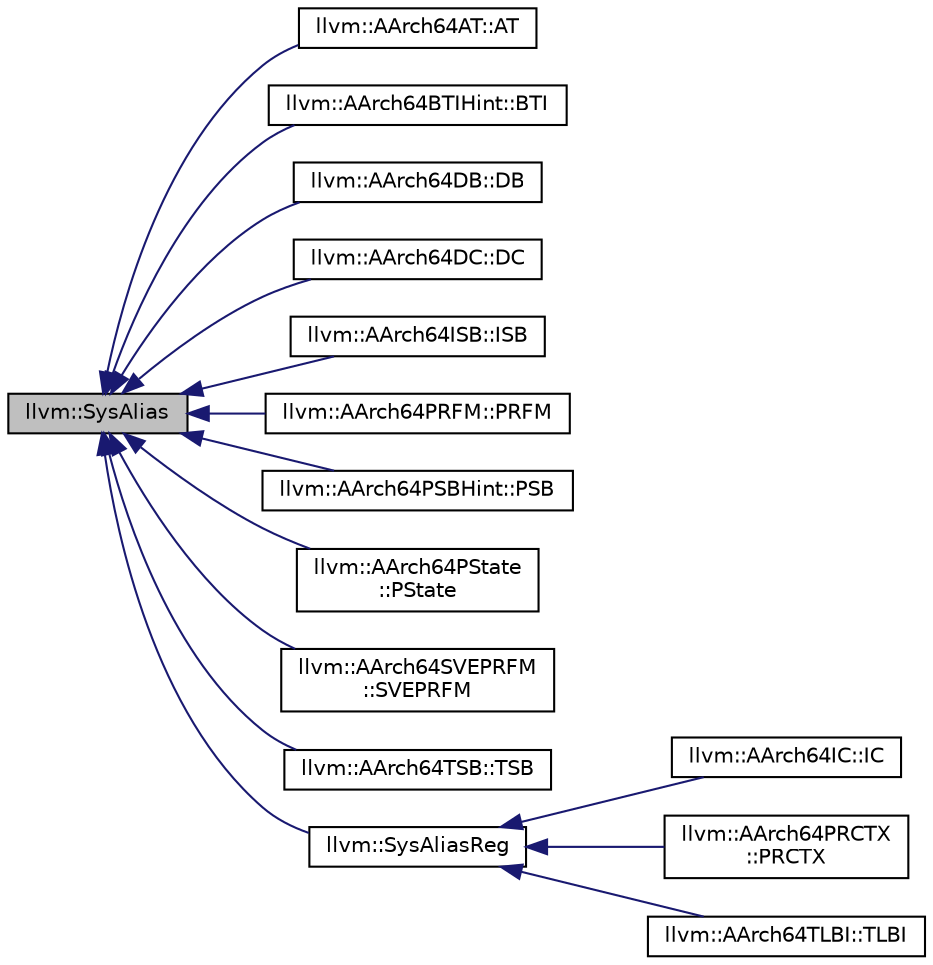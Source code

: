 digraph "llvm::SysAlias"
{
 // LATEX_PDF_SIZE
  bgcolor="transparent";
  edge [fontname="Helvetica",fontsize="10",labelfontname="Helvetica",labelfontsize="10"];
  node [fontname="Helvetica",fontsize="10",shape="box"];
  rankdir="LR";
  Node1 [label="llvm::SysAlias",height=0.2,width=0.4,color="black", fillcolor="grey75", style="filled", fontcolor="black",tooltip=" "];
  Node1 -> Node2 [dir="back",color="midnightblue",fontsize="10",style="solid",fontname="Helvetica"];
  Node2 [label="llvm::AArch64AT::AT",height=0.2,width=0.4,color="black",URL="$structllvm_1_1AArch64AT_1_1AT.html",tooltip=" "];
  Node1 -> Node3 [dir="back",color="midnightblue",fontsize="10",style="solid",fontname="Helvetica"];
  Node3 [label="llvm::AArch64BTIHint::BTI",height=0.2,width=0.4,color="black",URL="$structllvm_1_1AArch64BTIHint_1_1BTI.html",tooltip=" "];
  Node1 -> Node4 [dir="back",color="midnightblue",fontsize="10",style="solid",fontname="Helvetica"];
  Node4 [label="llvm::AArch64DB::DB",height=0.2,width=0.4,color="black",URL="$structllvm_1_1AArch64DB_1_1DB.html",tooltip=" "];
  Node1 -> Node5 [dir="back",color="midnightblue",fontsize="10",style="solid",fontname="Helvetica"];
  Node5 [label="llvm::AArch64DC::DC",height=0.2,width=0.4,color="black",URL="$structllvm_1_1AArch64DC_1_1DC.html",tooltip=" "];
  Node1 -> Node6 [dir="back",color="midnightblue",fontsize="10",style="solid",fontname="Helvetica"];
  Node6 [label="llvm::AArch64ISB::ISB",height=0.2,width=0.4,color="black",URL="$structllvm_1_1AArch64ISB_1_1ISB.html",tooltip=" "];
  Node1 -> Node7 [dir="back",color="midnightblue",fontsize="10",style="solid",fontname="Helvetica"];
  Node7 [label="llvm::AArch64PRFM::PRFM",height=0.2,width=0.4,color="black",URL="$structllvm_1_1AArch64PRFM_1_1PRFM.html",tooltip=" "];
  Node1 -> Node8 [dir="back",color="midnightblue",fontsize="10",style="solid",fontname="Helvetica"];
  Node8 [label="llvm::AArch64PSBHint::PSB",height=0.2,width=0.4,color="black",URL="$structllvm_1_1AArch64PSBHint_1_1PSB.html",tooltip=" "];
  Node1 -> Node9 [dir="back",color="midnightblue",fontsize="10",style="solid",fontname="Helvetica"];
  Node9 [label="llvm::AArch64PState\l::PState",height=0.2,width=0.4,color="black",URL="$structllvm_1_1AArch64PState_1_1PState.html",tooltip=" "];
  Node1 -> Node10 [dir="back",color="midnightblue",fontsize="10",style="solid",fontname="Helvetica"];
  Node10 [label="llvm::AArch64SVEPRFM\l::SVEPRFM",height=0.2,width=0.4,color="black",URL="$structllvm_1_1AArch64SVEPRFM_1_1SVEPRFM.html",tooltip=" "];
  Node1 -> Node11 [dir="back",color="midnightblue",fontsize="10",style="solid",fontname="Helvetica"];
  Node11 [label="llvm::AArch64TSB::TSB",height=0.2,width=0.4,color="black",URL="$structllvm_1_1AArch64TSB_1_1TSB.html",tooltip=" "];
  Node1 -> Node12 [dir="back",color="midnightblue",fontsize="10",style="solid",fontname="Helvetica"];
  Node12 [label="llvm::SysAliasReg",height=0.2,width=0.4,color="black",URL="$structllvm_1_1SysAliasReg.html",tooltip=" "];
  Node12 -> Node13 [dir="back",color="midnightblue",fontsize="10",style="solid",fontname="Helvetica"];
  Node13 [label="llvm::AArch64IC::IC",height=0.2,width=0.4,color="black",URL="$structllvm_1_1AArch64IC_1_1IC.html",tooltip=" "];
  Node12 -> Node14 [dir="back",color="midnightblue",fontsize="10",style="solid",fontname="Helvetica"];
  Node14 [label="llvm::AArch64PRCTX\l::PRCTX",height=0.2,width=0.4,color="black",URL="$structllvm_1_1AArch64PRCTX_1_1PRCTX.html",tooltip=" "];
  Node12 -> Node15 [dir="back",color="midnightblue",fontsize="10",style="solid",fontname="Helvetica"];
  Node15 [label="llvm::AArch64TLBI::TLBI",height=0.2,width=0.4,color="black",URL="$structllvm_1_1AArch64TLBI_1_1TLBI.html",tooltip=" "];
}
